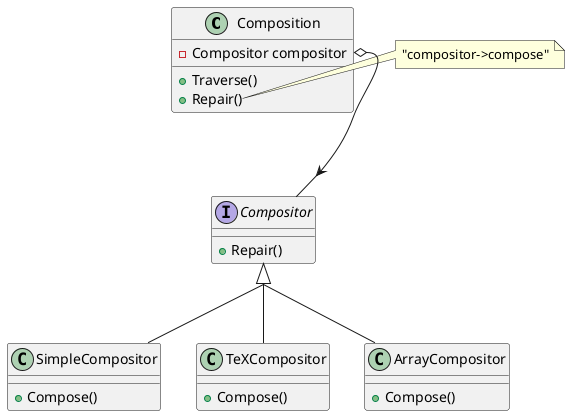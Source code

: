 @startuml
skinparam groupInheritance 2

class Composition {
	+ Traverse()
	+ Repair()
	- Compositor compositor
}

interface Compositor {
	+ Repair()
}

note right of Composition::Repair
"compositor->compose"
end note

class SimpleCompositor {
	+ Compose()
}

class TeXCompositor {
	+ Compose()
}

class ArrayCompositor {
	+ Compose()
}

Compositor <|-- SimpleCompositor
Compositor <|-- TeXCompositor
Compositor <|-- ArrayCompositor
Composition::compositor o--> Compositor

@enduml
